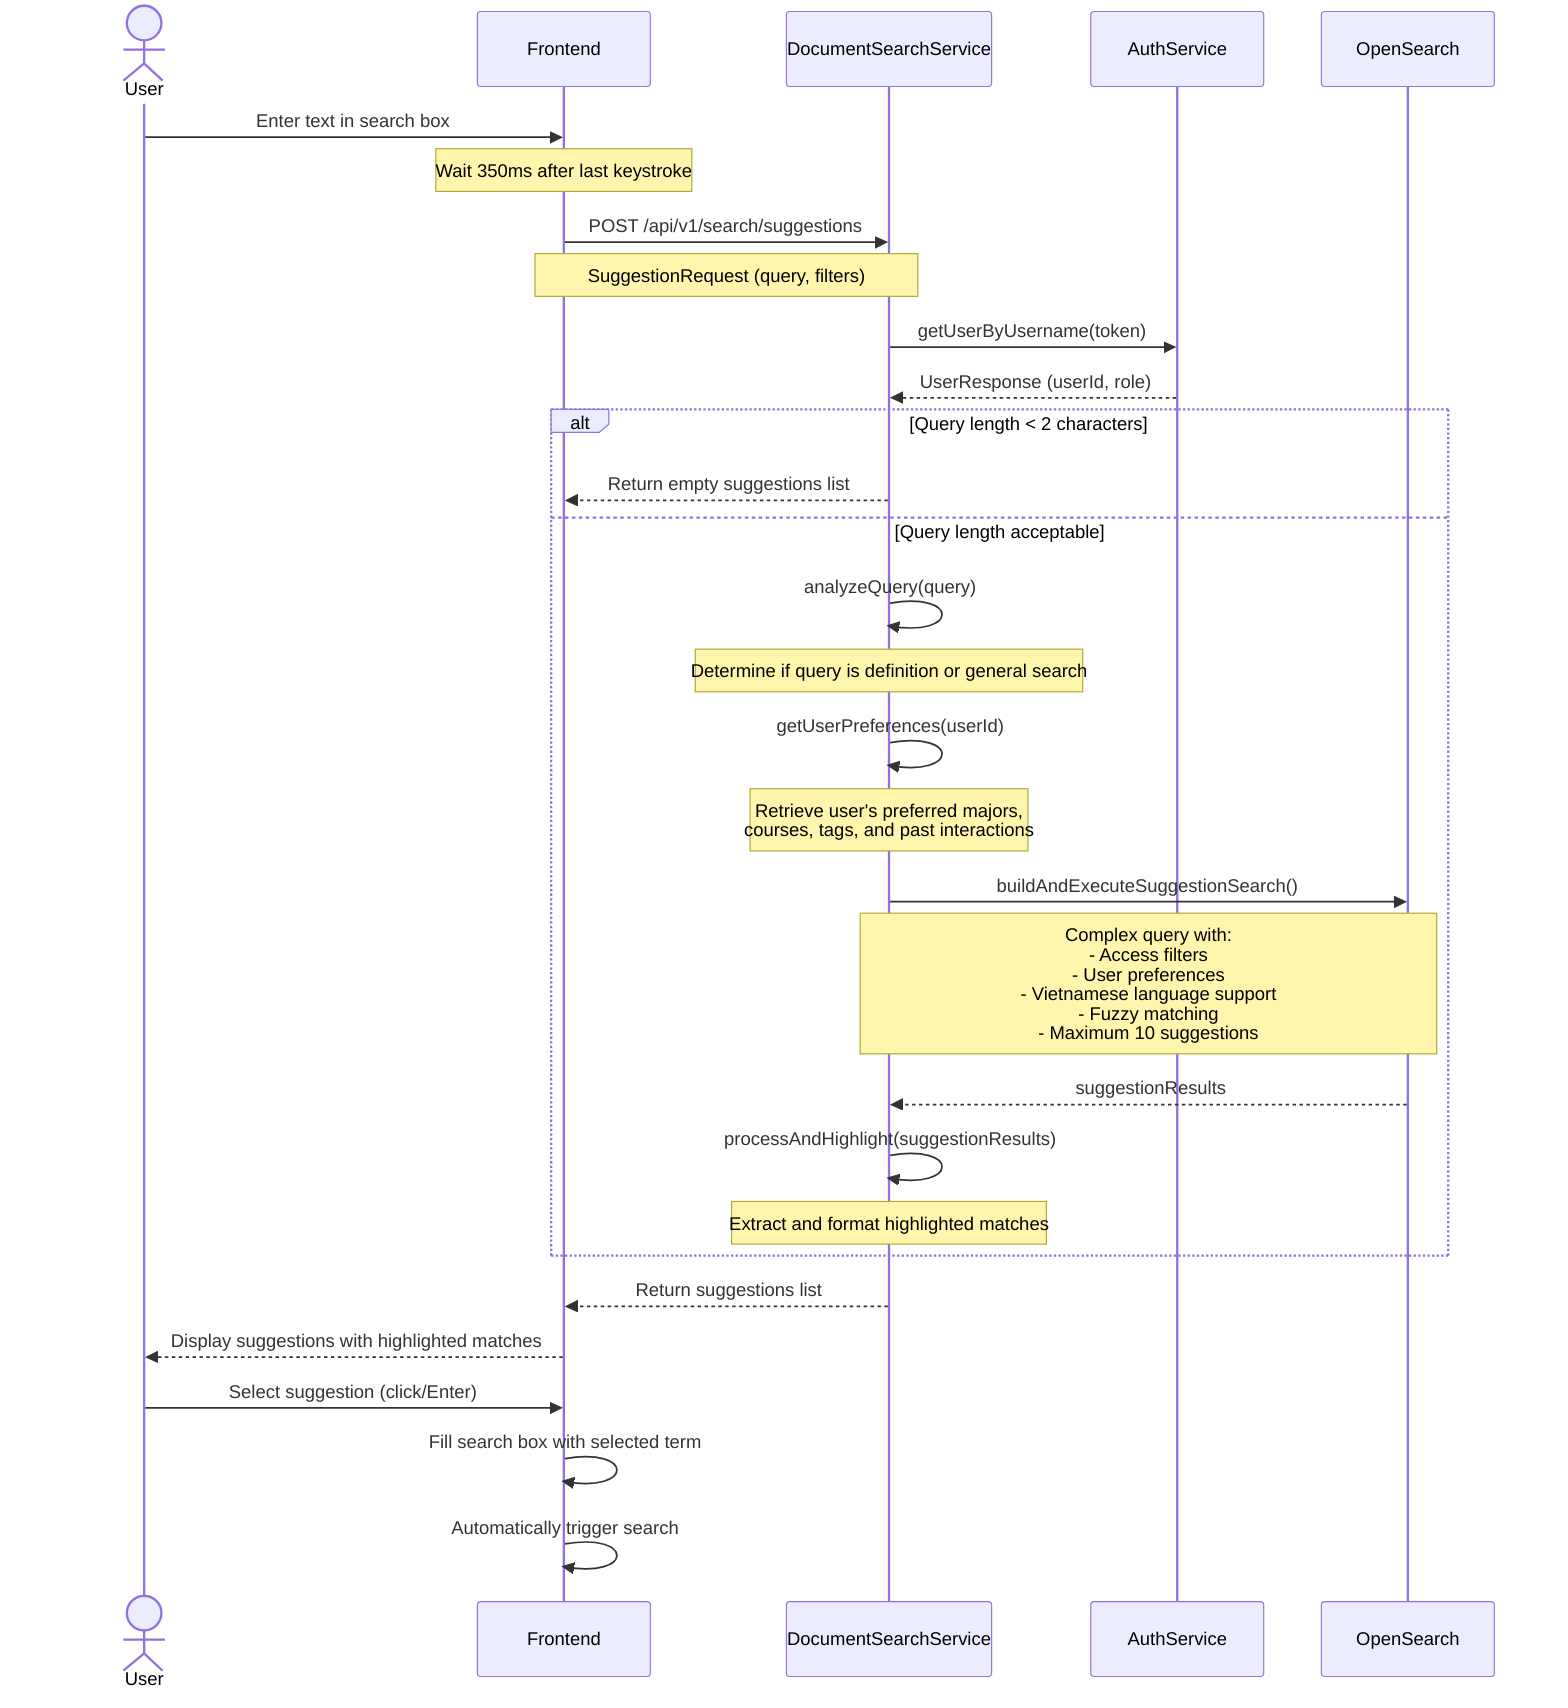 sequenceDiagram
    actor User
    participant Frontend
    participant DSS as DocumentSearchService
    participant AuthS as AuthService
    participant OS as OpenSearch

    User->>Frontend: Enter text in search box
    Note over Frontend: Wait 350ms after last keystroke

    Frontend->>DSS: POST /api/v1/search/suggestions
    Note over Frontend,DSS: SuggestionRequest (query, filters)

    DSS->>AuthS: getUserByUsername(token)
    AuthS-->>DSS: UserResponse (userId, role)

    alt Query length < 2 characters
        DSS-->>Frontend: Return empty suggestions list
    else Query length acceptable
        DSS->>DSS: analyzeQuery(query)
        Note over DSS: Determine if query is definition or general search

        DSS->>DSS: getUserPreferences(userId)
        Note over DSS: Retrieve user's preferred majors,<br>courses, tags, and past interactions

        DSS->>OS: buildAndExecuteSuggestionSearch()
        Note over DSS,OS: Complex query with:<br>- Access filters<br>- User preferences<br>- Vietnamese language support<br>- Fuzzy matching<br>- Maximum 10 suggestions

        OS-->>DSS: suggestionResults

        DSS->>DSS: processAndHighlight(suggestionResults)
        Note over DSS: Extract and format highlighted matches
    end

    DSS-->>Frontend: Return suggestions list

    Frontend-->>User: Display suggestions with highlighted matches

    User->>Frontend: Select suggestion (click/Enter)

    Frontend->>Frontend: Fill search box with selected term
    Frontend->>Frontend: Automatically trigger search